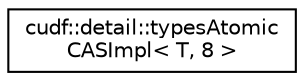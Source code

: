 digraph "Graphical Class Hierarchy"
{
  edge [fontname="Helvetica",fontsize="10",labelfontname="Helvetica",labelfontsize="10"];
  node [fontname="Helvetica",fontsize="10",shape=record];
  rankdir="LR";
  Node0 [label="cudf::detail::typesAtomic\lCASImpl\< T, 8 \>",height=0.2,width=0.4,color="black", fillcolor="white", style="filled",URL="$structcudf_1_1detail_1_1typesAtomicCASImpl_3_01T_00_018_01_4.html"];
}
